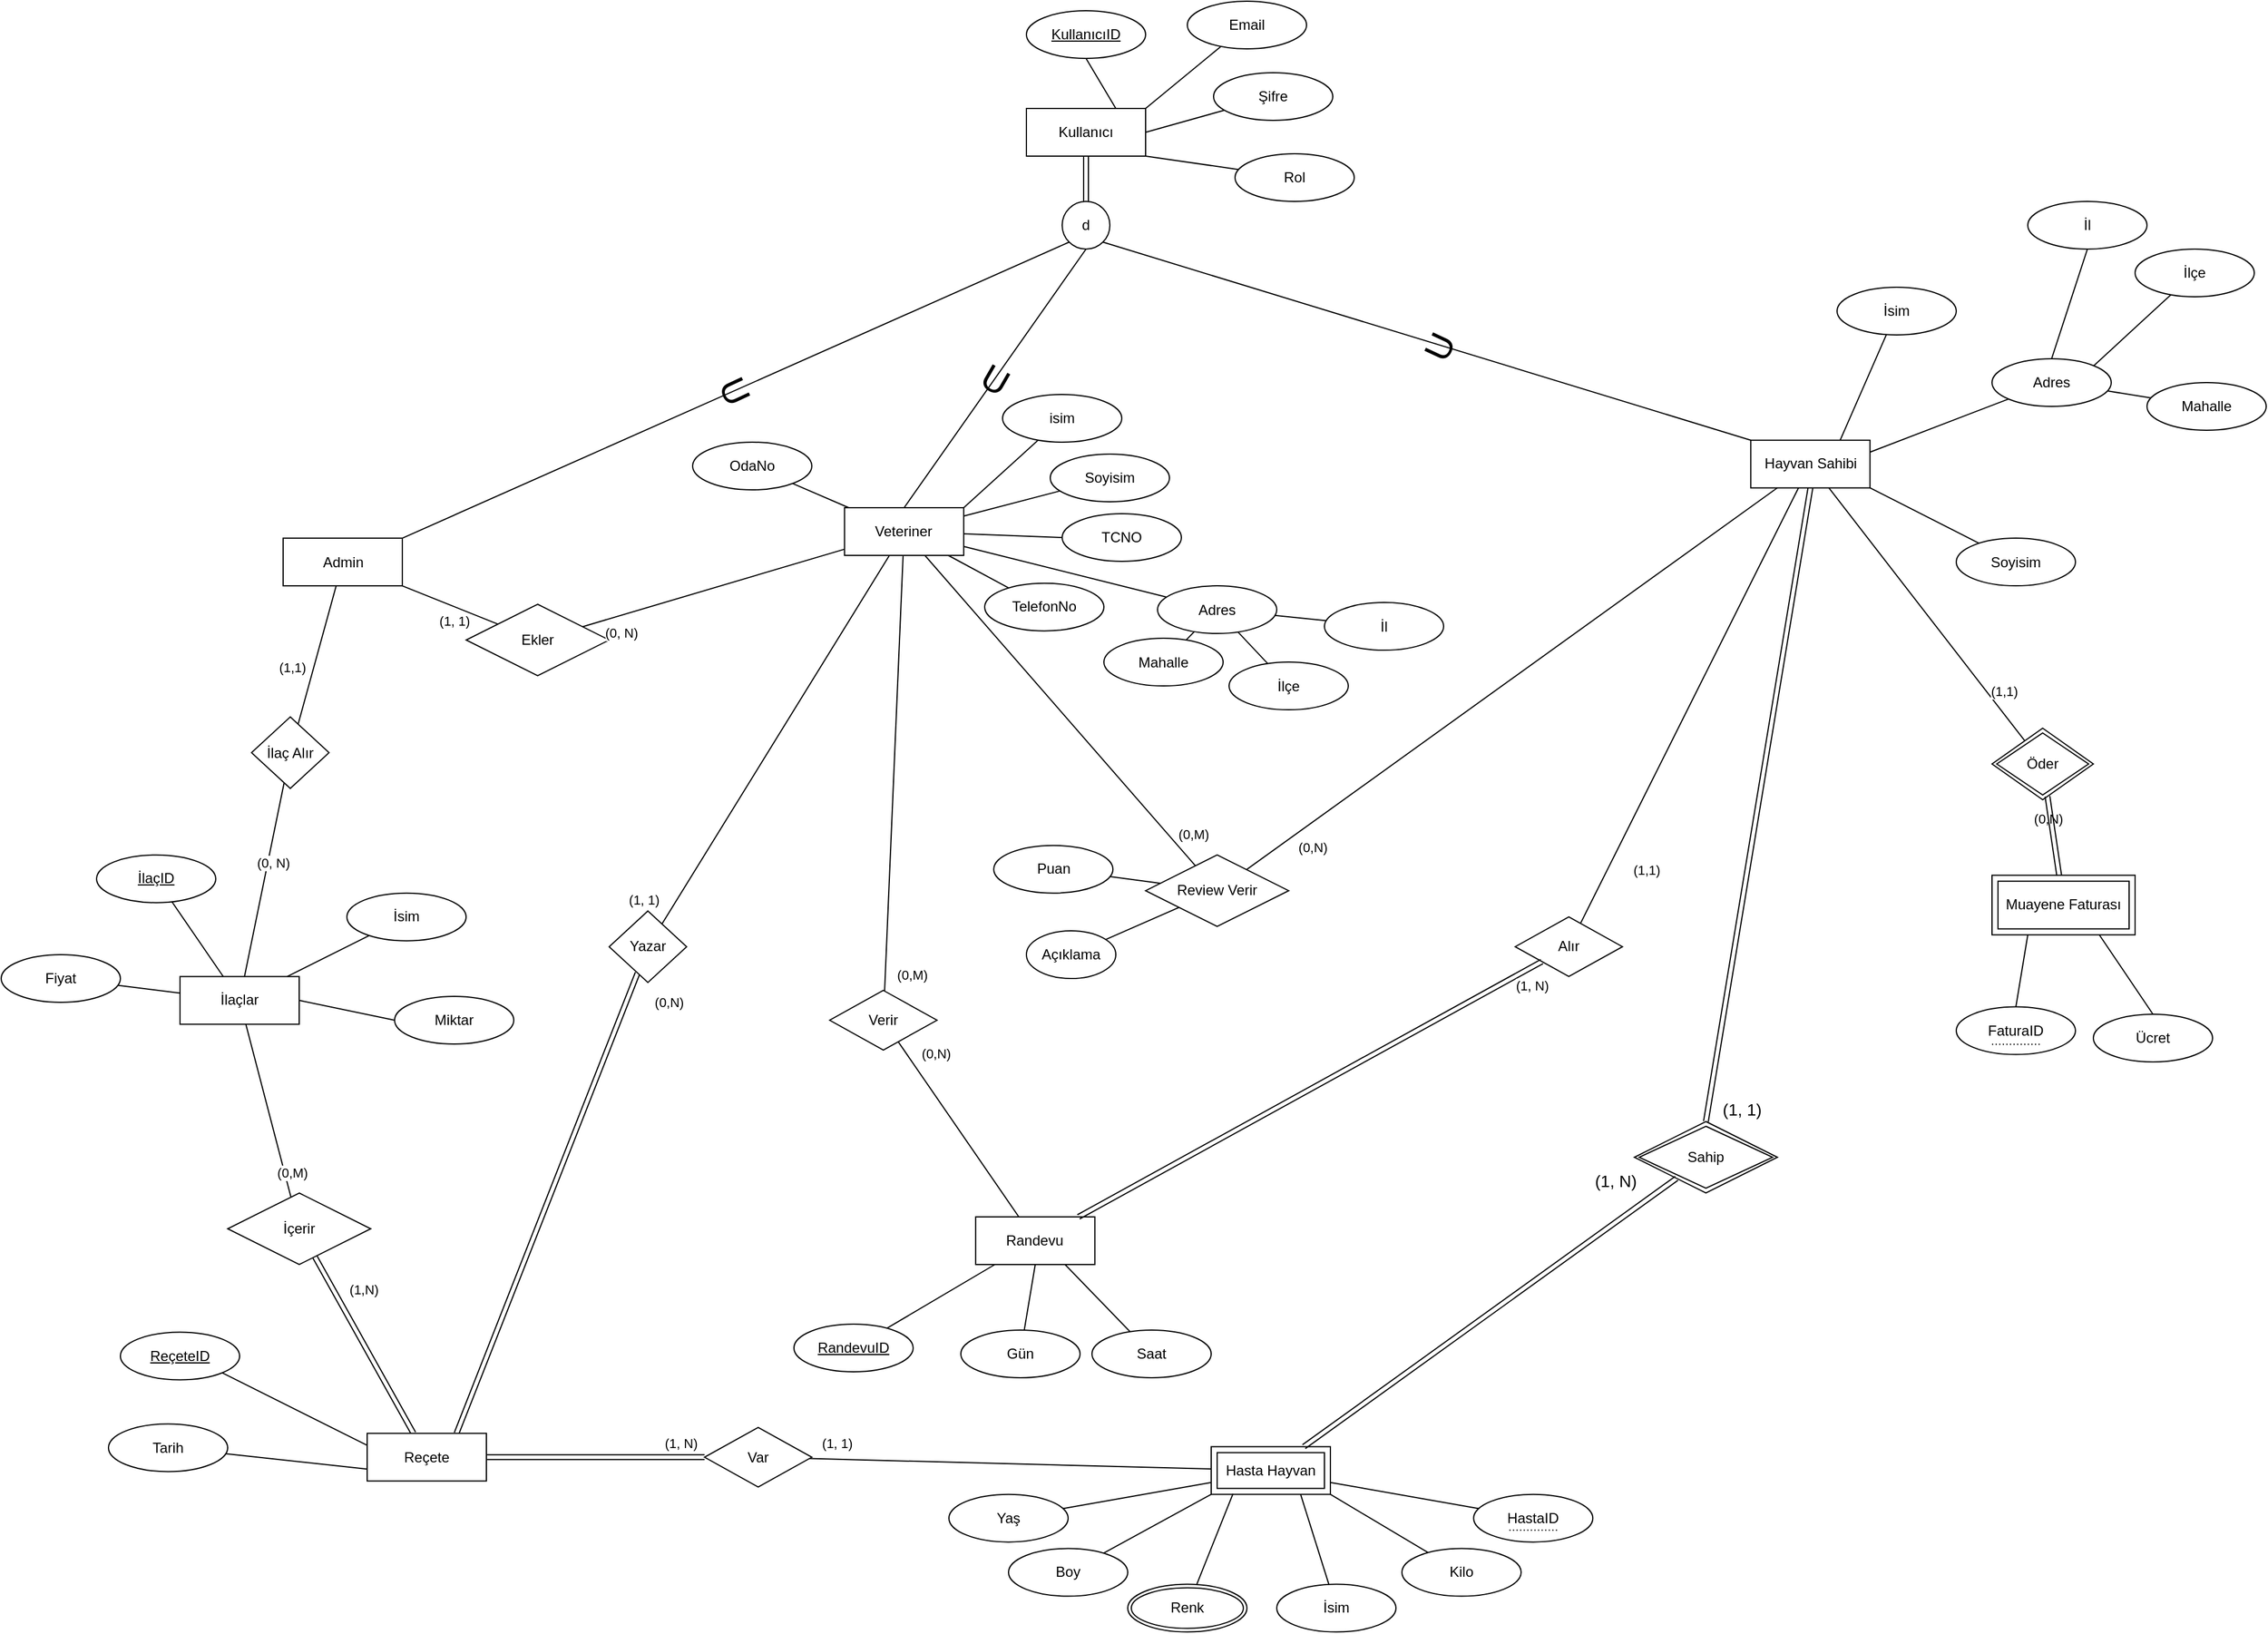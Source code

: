 <mxfile version="24.6.4" type="device">
  <diagram name="Page-1" id="hPXA0M4Njcn_WEXgx_W2">
    <mxGraphModel dx="4947" dy="1111" grid="1" gridSize="10" guides="1" tooltips="1" connect="1" arrows="1" fold="1" page="1" pageScale="1" pageWidth="850" pageHeight="1100" math="0" shadow="0">
      <root>
        <mxCell id="0" />
        <mxCell id="1" parent="0" />
        <mxCell id="9T5C-Qv39TunT7O86-BT-1" value="Hayvan Sahibi" style="whiteSpace=wrap;html=1;align=center;" vertex="1" parent="1">
          <mxGeometry x="1157.64" y="1838.36" width="100" height="40" as="geometry" />
        </mxCell>
        <mxCell id="9T5C-Qv39TunT7O86-BT-2" value="İlaçlar&lt;span style=&quot;color: rgba(0, 0, 0, 0); font-family: monospace; font-size: 0px; text-align: start; text-wrap: nowrap;&quot;&gt;%3CmxGraphModel%3E%3Croot%3E%3CmxCell%20id%3D%220%22%2F%3E%3CmxCell%20id%3D%221%22%20parent%3D%220%22%2F%3E%3CmxCell%20id%3D%222%22%20value%3D%22Oda%22%20style%3D%22whiteSpace%3Dwrap%3Bhtml%3D1%3Balign%3Dcenter%3B%22%20vertex%3D%221%22%20parent%3D%221%22%3E%3CmxGeometry%20x%3D%22410%22%20y%3D%22320%22%20width%3D%22100%22%20height%3D%2240%22%20as%3D%22geometry%22%2F%3E%3C%2FmxCell%3E%3C%2Froot%3E%3C%2FmxGraphModel%3E&lt;/span&gt;" style="whiteSpace=wrap;html=1;align=center;" vertex="1" parent="1">
          <mxGeometry x="-160" y="2288.36" width="100" height="40" as="geometry" />
        </mxCell>
        <mxCell id="9T5C-Qv39TunT7O86-BT-3" value="Veteriner" style="whiteSpace=wrap;html=1;align=center;" vertex="1" parent="1">
          <mxGeometry x="397.41" y="1895" width="100" height="40" as="geometry" />
        </mxCell>
        <mxCell id="9T5C-Qv39TunT7O86-BT-4" value="Randevu" style="whiteSpace=wrap;html=1;align=center;" vertex="1" parent="1">
          <mxGeometry x="507.41" y="2490" width="100" height="40" as="geometry" />
        </mxCell>
        <mxCell id="9T5C-Qv39TunT7O86-BT-5" value="Hasta Hayvan" style="shape=ext;margin=3;double=1;whiteSpace=wrap;html=1;align=center;" vertex="1" parent="1">
          <mxGeometry x="705" y="2682.83" width="100" height="40" as="geometry" />
        </mxCell>
        <mxCell id="9T5C-Qv39TunT7O86-BT-6" value="İsim" style="ellipse;whiteSpace=wrap;html=1;align=center;" vertex="1" parent="1">
          <mxGeometry x="1230" y="1710" width="100" height="40" as="geometry" />
        </mxCell>
        <mxCell id="9T5C-Qv39TunT7O86-BT-7" value="İsim" style="ellipse;whiteSpace=wrap;html=1;align=center;" vertex="1" parent="1">
          <mxGeometry x="760" y="2798.28" width="100" height="40" as="geometry" />
        </mxCell>
        <mxCell id="9T5C-Qv39TunT7O86-BT-8" value="Adres" style="ellipse;whiteSpace=wrap;html=1;align=center;" vertex="1" parent="1">
          <mxGeometry x="1360" y="1770" width="100" height="40" as="geometry" />
        </mxCell>
        <mxCell id="9T5C-Qv39TunT7O86-BT-9" value="İlçe" style="ellipse;whiteSpace=wrap;html=1;align=center;" vertex="1" parent="1">
          <mxGeometry x="1480" y="1678" width="100" height="40" as="geometry" />
        </mxCell>
        <mxCell id="9T5C-Qv39TunT7O86-BT-10" value="Mahalle" style="ellipse;whiteSpace=wrap;html=1;align=center;" vertex="1" parent="1">
          <mxGeometry x="1490" y="1790" width="100" height="40" as="geometry" />
        </mxCell>
        <mxCell id="9T5C-Qv39TunT7O86-BT-11" value="Gün" style="ellipse;whiteSpace=wrap;html=1;align=center;" vertex="1" parent="1">
          <mxGeometry x="495" y="2585" width="100" height="40" as="geometry" />
        </mxCell>
        <mxCell id="9T5C-Qv39TunT7O86-BT-12" value="Saat" style="ellipse;whiteSpace=wrap;html=1;align=center;" vertex="1" parent="1">
          <mxGeometry x="605" y="2585" width="100" height="40" as="geometry" />
        </mxCell>
        <mxCell id="9T5C-Qv39TunT7O86-BT-13" value="" style="endArrow=none;html=1;rounded=0;entryX=1;entryY=0.75;entryDx=0;entryDy=0;" edge="1" parent="1" source="9T5C-Qv39TunT7O86-BT-39" target="9T5C-Qv39TunT7O86-BT-5">
          <mxGeometry relative="1" as="geometry">
            <mxPoint x="1005" y="2592.83" as="sourcePoint" />
            <mxPoint x="1165" y="2592.83" as="targetPoint" />
          </mxGeometry>
        </mxCell>
        <mxCell id="9T5C-Qv39TunT7O86-BT-14" value="" style="endArrow=none;html=1;rounded=0;exitX=0.75;exitY=1;exitDx=0;exitDy=0;" edge="1" parent="1" source="9T5C-Qv39TunT7O86-BT-5" target="9T5C-Qv39TunT7O86-BT-7">
          <mxGeometry relative="1" as="geometry">
            <mxPoint x="1015" y="2602.83" as="sourcePoint" />
            <mxPoint x="1175" y="2602.83" as="targetPoint" />
          </mxGeometry>
        </mxCell>
        <mxCell id="9T5C-Qv39TunT7O86-BT-15" value="" style="endArrow=none;html=1;rounded=0;exitX=1;exitY=0;exitDx=0;exitDy=0;" edge="1" parent="1" source="9T5C-Qv39TunT7O86-BT-8" target="9T5C-Qv39TunT7O86-BT-9">
          <mxGeometry relative="1" as="geometry">
            <mxPoint x="805" y="1713.36" as="sourcePoint" />
            <mxPoint x="965" y="1713.36" as="targetPoint" />
          </mxGeometry>
        </mxCell>
        <mxCell id="9T5C-Qv39TunT7O86-BT-16" value="" style="endArrow=none;html=1;rounded=0;" edge="1" parent="1" source="9T5C-Qv39TunT7O86-BT-8" target="9T5C-Qv39TunT7O86-BT-10">
          <mxGeometry relative="1" as="geometry">
            <mxPoint x="701" y="1847.36" as="sourcePoint" />
            <mxPoint x="975" y="1723.36" as="targetPoint" />
          </mxGeometry>
        </mxCell>
        <mxCell id="9T5C-Qv39TunT7O86-BT-17" value="" style="endArrow=none;html=1;rounded=0;exitX=1;exitY=0.25;exitDx=0;exitDy=0;" edge="1" parent="1" source="9T5C-Qv39TunT7O86-BT-1" target="9T5C-Qv39TunT7O86-BT-8">
          <mxGeometry relative="1" as="geometry">
            <mxPoint x="900" y="1808.36" as="sourcePoint" />
            <mxPoint x="1060" y="1808.36" as="targetPoint" />
          </mxGeometry>
        </mxCell>
        <mxCell id="9T5C-Qv39TunT7O86-BT-18" value="" style="endArrow=none;html=1;rounded=0;shape=link;" edge="1" parent="1" source="9T5C-Qv39TunT7O86-BT-137" target="9T5C-Qv39TunT7O86-BT-143">
          <mxGeometry relative="1" as="geometry">
            <mxPoint x="39.793" y="2691.72" as="sourcePoint" />
            <mxPoint x="-28.286" y="2560.646" as="targetPoint" />
          </mxGeometry>
        </mxCell>
        <mxCell id="9T5C-Qv39TunT7O86-BT-19" value="(1,N)" style="edgeLabel;html=1;align=center;verticalAlign=middle;resizable=0;points=[];" vertex="1" connectable="0" parent="9T5C-Qv39TunT7O86-BT-18">
          <mxGeometry x="0.035" y="-3" relative="1" as="geometry">
            <mxPoint x="-2" y="-43" as="offset" />
          </mxGeometry>
        </mxCell>
        <mxCell id="9T5C-Qv39TunT7O86-BT-20" value="" style="endArrow=none;html=1;rounded=0;entryX=0.5;entryY=1;entryDx=0;entryDy=0;" edge="1" parent="1" source="9T5C-Qv39TunT7O86-BT-11" target="9T5C-Qv39TunT7O86-BT-4">
          <mxGeometry relative="1" as="geometry">
            <mxPoint x="357.41" y="2650" as="sourcePoint" />
            <mxPoint x="517.41" y="2650" as="targetPoint" />
          </mxGeometry>
        </mxCell>
        <mxCell id="9T5C-Qv39TunT7O86-BT-21" value="isim" style="ellipse;whiteSpace=wrap;html=1;align=center;" vertex="1" parent="1">
          <mxGeometry x="530.0" y="1800" width="100" height="40" as="geometry" />
        </mxCell>
        <mxCell id="9T5C-Qv39TunT7O86-BT-22" value="" style="endArrow=none;html=1;rounded=0;exitX=1;exitY=0;exitDx=0;exitDy=0;" edge="1" parent="1" source="9T5C-Qv39TunT7O86-BT-3" target="9T5C-Qv39TunT7O86-BT-21">
          <mxGeometry relative="1" as="geometry">
            <mxPoint x="557.41" y="1857" as="sourcePoint" />
            <mxPoint x="597.41" y="1845" as="targetPoint" />
          </mxGeometry>
        </mxCell>
        <mxCell id="9T5C-Qv39TunT7O86-BT-23" value="" style="endArrow=none;html=1;rounded=0;entryX=0.75;entryY=1;entryDx=0;entryDy=0;" edge="1" parent="1" source="9T5C-Qv39TunT7O86-BT-12" target="9T5C-Qv39TunT7O86-BT-4">
          <mxGeometry relative="1" as="geometry">
            <mxPoint x="538.41" y="2571" as="sourcePoint" />
            <mxPoint x="556.41" y="2540" as="targetPoint" />
          </mxGeometry>
        </mxCell>
        <mxCell id="9T5C-Qv39TunT7O86-BT-24" value="" style="endArrow=none;html=1;rounded=0;exitX=0.75;exitY=0;exitDx=0;exitDy=0;" edge="1" parent="1" source="9T5C-Qv39TunT7O86-BT-1" target="9T5C-Qv39TunT7O86-BT-6">
          <mxGeometry relative="1" as="geometry">
            <mxPoint x="1297.64" y="1978.36" as="sourcePoint" />
            <mxPoint x="1457.64" y="1978.36" as="targetPoint" />
          </mxGeometry>
        </mxCell>
        <mxCell id="9T5C-Qv39TunT7O86-BT-25" value="" style="endArrow=none;html=1;rounded=0;shape=link;entryX=0.5;entryY=1;entryDx=0;entryDy=0;exitX=0.5;exitY=0;exitDx=0;exitDy=0;" edge="1" parent="1" source="9T5C-Qv39TunT7O86-BT-27" target="9T5C-Qv39TunT7O86-BT-1">
          <mxGeometry relative="1" as="geometry">
            <mxPoint x="705" y="3273.36" as="sourcePoint" />
            <mxPoint x="1693.856" y="2271.72" as="targetPoint" />
          </mxGeometry>
        </mxCell>
        <mxCell id="9T5C-Qv39TunT7O86-BT-26" value="&lt;span style=&quot;font-size: 14px;&quot;&gt;(1, N)&lt;/span&gt;" style="edgeLabel;html=1;align=center;verticalAlign=middle;resizable=0;points=[];" connectable="0" vertex="1" parent="9T5C-Qv39TunT7O86-BT-25">
          <mxGeometry x="-0.072" y="-3" relative="1" as="geometry">
            <mxPoint x="-120" y="296" as="offset" />
          </mxGeometry>
        </mxCell>
        <mxCell id="9T5C-Qv39TunT7O86-BT-27" value="Sahip" style="shape=rhombus;double=1;perimeter=rhombusPerimeter;whiteSpace=wrap;html=1;align=center;" vertex="1" parent="1">
          <mxGeometry x="1060" y="2410" width="120" height="60" as="geometry" />
        </mxCell>
        <mxCell id="9T5C-Qv39TunT7O86-BT-28" value="&lt;span&gt;İlaçID&lt;/span&gt;" style="ellipse;whiteSpace=wrap;html=1;align=center;fontStyle=4" vertex="1" parent="1">
          <mxGeometry x="-230" y="2186.36" width="100" height="40" as="geometry" />
        </mxCell>
        <mxCell id="9T5C-Qv39TunT7O86-BT-29" value="" style="endArrow=none;html=1;rounded=0;" edge="1" parent="1" source="9T5C-Qv39TunT7O86-BT-2" target="9T5C-Qv39TunT7O86-BT-28">
          <mxGeometry relative="1" as="geometry">
            <mxPoint x="-730" y="2278.36" as="sourcePoint" />
            <mxPoint x="-570" y="2278.36" as="targetPoint" />
          </mxGeometry>
        </mxCell>
        <mxCell id="9T5C-Qv39TunT7O86-BT-30" value="İsim" style="ellipse;whiteSpace=wrap;html=1;align=center;" vertex="1" parent="1">
          <mxGeometry x="-20.0" y="2218.36" width="100" height="40" as="geometry" />
        </mxCell>
        <mxCell id="9T5C-Qv39TunT7O86-BT-31" value="" style="endArrow=none;html=1;rounded=0;" edge="1" parent="1" source="9T5C-Qv39TunT7O86-BT-2" target="9T5C-Qv39TunT7O86-BT-30">
          <mxGeometry relative="1" as="geometry">
            <mxPoint x="-730" y="2278.36" as="sourcePoint" />
            <mxPoint x="-570" y="2278.36" as="targetPoint" />
          </mxGeometry>
        </mxCell>
        <mxCell id="9T5C-Qv39TunT7O86-BT-32" value="" style="endArrow=none;html=1;rounded=0;" edge="1" parent="1" source="9T5C-Qv39TunT7O86-BT-33" target="9T5C-Qv39TunT7O86-BT-2">
          <mxGeometry relative="1" as="geometry">
            <mxPoint x="-240" y="2268.36" as="sourcePoint" />
            <mxPoint x="-560" y="2288.36" as="targetPoint" />
          </mxGeometry>
        </mxCell>
        <mxCell id="9T5C-Qv39TunT7O86-BT-33" value="Fiyat" style="ellipse;whiteSpace=wrap;html=1;align=center;" vertex="1" parent="1">
          <mxGeometry x="-310" y="2270" width="100" height="40" as="geometry" />
        </mxCell>
        <mxCell id="9T5C-Qv39TunT7O86-BT-34" value="&lt;u&gt;RandevuID&lt;/u&gt;" style="ellipse;whiteSpace=wrap;html=1;align=center;" vertex="1" parent="1">
          <mxGeometry x="355" y="2580" width="100" height="40" as="geometry" />
        </mxCell>
        <mxCell id="9T5C-Qv39TunT7O86-BT-35" value="" style="endArrow=none;html=1;rounded=0;" edge="1" parent="1" source="9T5C-Qv39TunT7O86-BT-34" target="9T5C-Qv39TunT7O86-BT-4">
          <mxGeometry relative="1" as="geometry">
            <mxPoint x="484.997" y="2553.32" as="sourcePoint" />
            <mxPoint x="569.41" y="2540" as="targetPoint" />
          </mxGeometry>
        </mxCell>
        <mxCell id="9T5C-Qv39TunT7O86-BT-36" value="" style="endArrow=none;html=1;rounded=0;exitX=0;exitY=0.25;exitDx=0;exitDy=0;entryX=1;entryY=1;entryDx=0;entryDy=0;" edge="1" parent="1" source="9T5C-Qv39TunT7O86-BT-137" target="9T5C-Qv39TunT7O86-BT-138">
          <mxGeometry relative="1" as="geometry">
            <mxPoint x="11.905" y="2691.72" as="sourcePoint" />
            <mxPoint x="-118.981" y="2622.406" as="targetPoint" />
          </mxGeometry>
        </mxCell>
        <mxCell id="9T5C-Qv39TunT7O86-BT-37" value="Alır" style="shape=rhombus;perimeter=rhombusPerimeter;whiteSpace=wrap;html=1;align=center;rotation=0;" vertex="1" parent="1">
          <mxGeometry x="960" y="2238.36" width="90" height="50" as="geometry" />
        </mxCell>
        <mxCell id="9T5C-Qv39TunT7O86-BT-38" value="" style="group" vertex="1" connectable="0" parent="1">
          <mxGeometry x="925.14" y="2722.83" width="100" height="40" as="geometry" />
        </mxCell>
        <mxCell id="9T5C-Qv39TunT7O86-BT-39" value="HastaID" style="ellipse;whiteSpace=wrap;html=1;align=center;" vertex="1" parent="9T5C-Qv39TunT7O86-BT-38">
          <mxGeometry width="100" height="40" as="geometry" />
        </mxCell>
        <mxCell id="9T5C-Qv39TunT7O86-BT-40" value="" style="endArrow=none;html=1;rounded=0;dashed=1;dashPattern=1 2;" edge="1" parent="9T5C-Qv39TunT7O86-BT-38">
          <mxGeometry relative="1" as="geometry">
            <mxPoint x="30" y="30" as="sourcePoint" />
            <mxPoint x="70" y="30" as="targetPoint" />
          </mxGeometry>
        </mxCell>
        <mxCell id="9T5C-Qv39TunT7O86-BT-41" value="" style="resizable=0;html=1;whiteSpace=wrap;align=right;verticalAlign=bottom;" connectable="0" vertex="1" parent="9T5C-Qv39TunT7O86-BT-40">
          <mxGeometry x="1" relative="1" as="geometry" />
        </mxCell>
        <mxCell id="9T5C-Qv39TunT7O86-BT-42" value="" style="endArrow=none;html=1;rounded=0;" edge="1" parent="1" source="9T5C-Qv39TunT7O86-BT-1" target="9T5C-Qv39TunT7O86-BT-37">
          <mxGeometry relative="1" as="geometry">
            <mxPoint x="1180" y="1787.36" as="sourcePoint" />
            <mxPoint x="1340" y="1787.36" as="targetPoint" />
          </mxGeometry>
        </mxCell>
        <mxCell id="9T5C-Qv39TunT7O86-BT-43" value="(1,1)" style="edgeLabel;html=1;align=center;verticalAlign=middle;resizable=0;points=[];" vertex="1" connectable="0" parent="9T5C-Qv39TunT7O86-BT-42">
          <mxGeometry x="0.392" y="-2" relative="1" as="geometry">
            <mxPoint x="1" y="67" as="offset" />
          </mxGeometry>
        </mxCell>
        <mxCell id="9T5C-Qv39TunT7O86-BT-44" value="Yaş" style="ellipse;whiteSpace=wrap;html=1;align=center;" vertex="1" parent="1">
          <mxGeometry x="485" y="2722.83" width="100" height="40" as="geometry" />
        </mxCell>
        <mxCell id="9T5C-Qv39TunT7O86-BT-45" value="Kilo" style="ellipse;whiteSpace=wrap;html=1;align=center;" vertex="1" parent="1">
          <mxGeometry x="865" y="2768.28" width="100" height="40" as="geometry" />
        </mxCell>
        <mxCell id="9T5C-Qv39TunT7O86-BT-46" value="Boy" style="ellipse;whiteSpace=wrap;html=1;align=center;" vertex="1" parent="1">
          <mxGeometry x="535" y="2768.28" width="100" height="40" as="geometry" />
        </mxCell>
        <mxCell id="9T5C-Qv39TunT7O86-BT-47" value="" style="endArrow=none;html=1;rounded=0;entryX=1;entryY=1;entryDx=0;entryDy=0;" edge="1" parent="1" source="9T5C-Qv39TunT7O86-BT-45" target="9T5C-Qv39TunT7O86-BT-5">
          <mxGeometry relative="1" as="geometry">
            <mxPoint x="995" y="2272.83" as="sourcePoint" />
            <mxPoint x="1155" y="2272.83" as="targetPoint" />
          </mxGeometry>
        </mxCell>
        <mxCell id="9T5C-Qv39TunT7O86-BT-48" value="" style="endArrow=none;html=1;rounded=0;entryX=0;entryY=1;entryDx=0;entryDy=0;" edge="1" parent="1" source="9T5C-Qv39TunT7O86-BT-46" target="9T5C-Qv39TunT7O86-BT-5">
          <mxGeometry relative="1" as="geometry">
            <mxPoint x="612" y="2689.83" as="sourcePoint" />
            <mxPoint x="715" y="2705.83" as="targetPoint" />
          </mxGeometry>
        </mxCell>
        <mxCell id="9T5C-Qv39TunT7O86-BT-49" value="" style="endArrow=none;html=1;rounded=0;entryX=0;entryY=0.75;entryDx=0;entryDy=0;" edge="1" parent="1" source="9T5C-Qv39TunT7O86-BT-44" target="9T5C-Qv39TunT7O86-BT-5">
          <mxGeometry relative="1" as="geometry">
            <mxPoint x="995" y="2272.83" as="sourcePoint" />
            <mxPoint x="1155" y="2272.83" as="targetPoint" />
          </mxGeometry>
        </mxCell>
        <mxCell id="9T5C-Qv39TunT7O86-BT-50" value="" style="shape=link;html=1;rounded=0;" edge="1" parent="1" source="9T5C-Qv39TunT7O86-BT-5" target="9T5C-Qv39TunT7O86-BT-27">
          <mxGeometry relative="1" as="geometry">
            <mxPoint x="120" y="3461.07" as="sourcePoint" />
            <mxPoint x="240" y="3451.64" as="targetPoint" />
          </mxGeometry>
        </mxCell>
        <mxCell id="9T5C-Qv39TunT7O86-BT-51" value="&lt;font style=&quot;font-size: 14px;&quot;&gt;(1, 1)&lt;/font&gt;" style="edgeLabel;html=1;align=center;verticalAlign=middle;resizable=0;points=[];" connectable="0" vertex="1" parent="9T5C-Qv39TunT7O86-BT-50">
          <mxGeometry x="-0.035" y="3" relative="1" as="geometry">
            <mxPoint x="218" y="-172" as="offset" />
          </mxGeometry>
        </mxCell>
        <mxCell id="9T5C-Qv39TunT7O86-BT-52" value="" style="endArrow=none;html=1;rounded=0;" edge="1" parent="1" source="9T5C-Qv39TunT7O86-BT-5" target="9T5C-Qv39TunT7O86-BT-140">
          <mxGeometry relative="1" as="geometry">
            <mxPoint x="865" y="2571.64" as="sourcePoint" />
            <mxPoint x="386.999" y="2693.141" as="targetPoint" />
          </mxGeometry>
        </mxCell>
        <mxCell id="9T5C-Qv39TunT7O86-BT-53" value="(1, 1)" style="edgeLabel;html=1;align=center;verticalAlign=middle;resizable=0;points=[];" vertex="1" connectable="0" parent="9T5C-Qv39TunT7O86-BT-52">
          <mxGeometry x="0.701" y="-3" relative="1" as="geometry">
            <mxPoint x="-28" y="-11" as="offset" />
          </mxGeometry>
        </mxCell>
        <mxCell id="9T5C-Qv39TunT7O86-BT-54" value="" style="endArrow=none;html=1;rounded=0;shape=link;" edge="1" parent="1" source="9T5C-Qv39TunT7O86-BT-140" target="9T5C-Qv39TunT7O86-BT-137">
          <mxGeometry relative="1" as="geometry">
            <mxPoint x="270.0" y="2691.64" as="sourcePoint" />
            <mxPoint x="100" y="2708.134" as="targetPoint" />
          </mxGeometry>
        </mxCell>
        <mxCell id="9T5C-Qv39TunT7O86-BT-55" value="(1, N)" style="edgeLabel;html=1;align=center;verticalAlign=middle;resizable=0;points=[];" vertex="1" connectable="0" parent="9T5C-Qv39TunT7O86-BT-54">
          <mxGeometry x="-0.002" y="-1" relative="1" as="geometry">
            <mxPoint x="71" y="-11" as="offset" />
          </mxGeometry>
        </mxCell>
        <mxCell id="9T5C-Qv39TunT7O86-BT-56" value="" style="endArrow=none;html=1;rounded=0;" edge="1" parent="1" source="9T5C-Qv39TunT7O86-BT-1" target="9T5C-Qv39TunT7O86-BT-70">
          <mxGeometry relative="1" as="geometry">
            <mxPoint x="640" y="2008.36" as="sourcePoint" />
            <mxPoint x="1179.456" y="2000.835" as="targetPoint" />
          </mxGeometry>
        </mxCell>
        <mxCell id="9T5C-Qv39TunT7O86-BT-57" value="(0,N)" style="edgeLabel;html=1;align=center;verticalAlign=middle;resizable=0;points=[];" vertex="1" connectable="0" parent="9T5C-Qv39TunT7O86-BT-56">
          <mxGeometry x="0.204" y="-1" relative="1" as="geometry">
            <mxPoint x="86" y="149" as="offset" />
          </mxGeometry>
        </mxCell>
        <mxCell id="9T5C-Qv39TunT7O86-BT-58" value="(0,N)" style="endArrow=none;html=1;rounded=0;shape=link;exitX=0.75;exitY=0;exitDx=0;exitDy=0;" edge="1" parent="1" source="9T5C-Qv39TunT7O86-BT-137" target="9T5C-Qv39TunT7O86-BT-136">
          <mxGeometry x="0.936" y="-33" relative="1" as="geometry">
            <mxPoint x="58.728" y="2691.72" as="sourcePoint" />
            <mxPoint x="230.885" y="2297.245" as="targetPoint" />
            <mxPoint as="offset" />
          </mxGeometry>
        </mxCell>
        <mxCell id="9T5C-Qv39TunT7O86-BT-59" value="" style="endArrow=none;html=1;rounded=0;" edge="1" parent="1" source="9T5C-Qv39TunT7O86-BT-136" target="9T5C-Qv39TunT7O86-BT-3">
          <mxGeometry relative="1" as="geometry">
            <mxPoint x="250.94" y="2257.3" as="sourcePoint" />
            <mxPoint x="962" y="2754.5" as="targetPoint" />
          </mxGeometry>
        </mxCell>
        <mxCell id="9T5C-Qv39TunT7O86-BT-60" value="(1, 1)" style="edgeLabel;html=1;align=center;verticalAlign=middle;resizable=0;points=[];" vertex="1" connectable="0" parent="9T5C-Qv39TunT7O86-BT-59">
          <mxGeometry x="-0.865" y="3" relative="1" as="geometry">
            <mxPoint x="-26" y="2" as="offset" />
          </mxGeometry>
        </mxCell>
        <mxCell id="9T5C-Qv39TunT7O86-BT-61" value="Tarih" style="ellipse;whiteSpace=wrap;html=1;align=center;" vertex="1" parent="1">
          <mxGeometry x="-220" y="2663.72" width="100" height="40" as="geometry" />
        </mxCell>
        <mxCell id="9T5C-Qv39TunT7O86-BT-62" value="" style="endArrow=none;html=1;rounded=0;exitX=0;exitY=0.75;exitDx=0;exitDy=0;" edge="1" parent="1" source="9T5C-Qv39TunT7O86-BT-137" target="9T5C-Qv39TunT7O86-BT-61">
          <mxGeometry relative="1" as="geometry">
            <mxPoint y="2705.325" as="sourcePoint" />
            <mxPoint x="-148" y="2614.72" as="targetPoint" />
          </mxGeometry>
        </mxCell>
        <mxCell id="9T5C-Qv39TunT7O86-BT-63" value="&lt;div&gt;Verir&lt;/div&gt;" style="shape=rhombus;perimeter=rhombusPerimeter;whiteSpace=wrap;html=1;align=center;rotation=0;" vertex="1" parent="1">
          <mxGeometry x="385.0" y="2300" width="90" height="50" as="geometry" />
        </mxCell>
        <mxCell id="9T5C-Qv39TunT7O86-BT-64" value="(0,M)" style="endArrow=none;html=1;rounded=0;" edge="1" parent="1" source="9T5C-Qv39TunT7O86-BT-63" target="9T5C-Qv39TunT7O86-BT-3">
          <mxGeometry x="-0.918" y="-22" relative="1" as="geometry">
            <mxPoint x="943" y="3170" as="sourcePoint" />
            <mxPoint x="937" y="3120" as="targetPoint" />
            <mxPoint as="offset" />
          </mxGeometry>
        </mxCell>
        <mxCell id="9T5C-Qv39TunT7O86-BT-65" value="(0,N)" style="endArrow=none;html=1;rounded=0;" edge="1" parent="1" source="9T5C-Qv39TunT7O86-BT-4" target="9T5C-Qv39TunT7O86-BT-63">
          <mxGeometry x="0.716" y="-19" relative="1" as="geometry">
            <mxPoint x="438" y="2790" as="sourcePoint" />
            <mxPoint x="432" y="2740" as="targetPoint" />
            <mxPoint x="1" as="offset" />
          </mxGeometry>
        </mxCell>
        <mxCell id="9T5C-Qv39TunT7O86-BT-66" value="" style="endArrow=none;html=1;rounded=0;" edge="1" parent="1" source="9T5C-Qv39TunT7O86-BT-143" target="9T5C-Qv39TunT7O86-BT-2">
          <mxGeometry relative="1" as="geometry">
            <mxPoint x="-44.781" y="2517.141" as="sourcePoint" />
            <mxPoint x="394" y="2656.36" as="targetPoint" />
          </mxGeometry>
        </mxCell>
        <mxCell id="9T5C-Qv39TunT7O86-BT-67" value="(0,M)" style="edgeLabel;html=1;align=center;verticalAlign=middle;resizable=0;points=[];" vertex="1" connectable="0" parent="9T5C-Qv39TunT7O86-BT-66">
          <mxGeometry x="-0.107" y="-3" relative="1" as="geometry">
            <mxPoint x="15" y="45" as="offset" />
          </mxGeometry>
        </mxCell>
        <mxCell id="9T5C-Qv39TunT7O86-BT-68" value="Muayene Faturası" style="shape=ext;margin=3;double=1;whiteSpace=wrap;html=1;align=center;" vertex="1" parent="1">
          <mxGeometry x="1360" y="2203.36" width="120" height="50" as="geometry" />
        </mxCell>
        <mxCell id="9T5C-Qv39TunT7O86-BT-69" value="Renk" style="ellipse;shape=doubleEllipse;margin=3;whiteSpace=wrap;html=1;align=center;" vertex="1" parent="1">
          <mxGeometry x="635" y="2798.28" width="100" height="40" as="geometry" />
        </mxCell>
        <mxCell id="9T5C-Qv39TunT7O86-BT-70" value="Öder" style="shape=rhombus;double=1;perimeter=rhombusPerimeter;whiteSpace=wrap;html=1;align=center;" vertex="1" parent="1">
          <mxGeometry x="1360.0" y="2080" width="85" height="60" as="geometry" />
        </mxCell>
        <mxCell id="9T5C-Qv39TunT7O86-BT-71" value="" style="endArrow=none;html=1;rounded=0;exitX=0.183;exitY=0.986;exitDx=0;exitDy=0;exitPerimeter=0;" edge="1" parent="1" source="9T5C-Qv39TunT7O86-BT-5" target="9T5C-Qv39TunT7O86-BT-69">
          <mxGeometry relative="1" as="geometry">
            <mxPoint x="703" y="2722.83" as="sourcePoint" />
            <mxPoint x="625" y="2794.83" as="targetPoint" />
          </mxGeometry>
        </mxCell>
        <mxCell id="9T5C-Qv39TunT7O86-BT-72" value="" style="endArrow=none;html=1;rounded=0;" edge="1" parent="1" source="9T5C-Qv39TunT7O86-BT-3" target="9T5C-Qv39TunT7O86-BT-73">
          <mxGeometry relative="1" as="geometry">
            <mxPoint x="355.91" y="1810" as="sourcePoint" />
            <mxPoint x="470" y="1830" as="targetPoint" />
          </mxGeometry>
        </mxCell>
        <mxCell id="9T5C-Qv39TunT7O86-BT-73" value="OdaNo" style="ellipse;whiteSpace=wrap;html=1;align=center;" vertex="1" parent="1">
          <mxGeometry x="270.0" y="1840" width="100" height="40" as="geometry" />
        </mxCell>
        <mxCell id="9T5C-Qv39TunT7O86-BT-74" style="edgeStyle=none;rounded=0;orthogonalLoop=1;jettySize=auto;html=1;exitX=0.5;exitY=0;exitDx=0;exitDy=0;" edge="1" parent="1" source="9T5C-Qv39TunT7O86-BT-61" target="9T5C-Qv39TunT7O86-BT-61">
          <mxGeometry relative="1" as="geometry" />
        </mxCell>
        <mxCell id="9T5C-Qv39TunT7O86-BT-75" value="Review Verir" style="shape=rhombus;perimeter=rhombusPerimeter;whiteSpace=wrap;html=1;align=center;" vertex="1" parent="1">
          <mxGeometry x="650" y="2186.36" width="120" height="60" as="geometry" />
        </mxCell>
        <mxCell id="9T5C-Qv39TunT7O86-BT-76" value="(0,M)" style="endArrow=none;html=1;rounded=0;" edge="1" parent="1" source="9T5C-Qv39TunT7O86-BT-75" target="9T5C-Qv39TunT7O86-BT-3">
          <mxGeometry x="-0.882" y="-15" relative="1" as="geometry">
            <mxPoint x="538" y="3080" as="sourcePoint" />
            <mxPoint x="638" y="3040" as="targetPoint" />
            <Array as="points" />
            <mxPoint y="-1" as="offset" />
          </mxGeometry>
        </mxCell>
        <mxCell id="9T5C-Qv39TunT7O86-BT-77" value="TelefonNo" style="ellipse;whiteSpace=wrap;html=1;align=center;" vertex="1" parent="1">
          <mxGeometry x="515" y="1958.36" width="100" height="40" as="geometry" />
        </mxCell>
        <mxCell id="9T5C-Qv39TunT7O86-BT-78" value="Soyisim" style="ellipse;whiteSpace=wrap;html=1;align=center;" vertex="1" parent="1">
          <mxGeometry x="570.0" y="1850" width="100" height="40" as="geometry" />
        </mxCell>
        <mxCell id="9T5C-Qv39TunT7O86-BT-79" value="Adres" style="ellipse;whiteSpace=wrap;html=1;align=center;" vertex="1" parent="1">
          <mxGeometry x="660.0" y="1960.55" width="100" height="40" as="geometry" />
        </mxCell>
        <mxCell id="9T5C-Qv39TunT7O86-BT-80" value="İlçe" style="ellipse;whiteSpace=wrap;html=1;align=center;" vertex="1" parent="1">
          <mxGeometry x="720.0" y="2024.55" width="100" height="40" as="geometry" />
        </mxCell>
        <mxCell id="9T5C-Qv39TunT7O86-BT-81" style="edgeStyle=none;rounded=0;orthogonalLoop=1;jettySize=auto;html=1;exitX=0;exitY=0;exitDx=0;exitDy=0;" edge="1" parent="1" source="9T5C-Qv39TunT7O86-BT-82" target="9T5C-Qv39TunT7O86-BT-82">
          <mxGeometry relative="1" as="geometry" />
        </mxCell>
        <mxCell id="9T5C-Qv39TunT7O86-BT-82" value="Puan" style="ellipse;whiteSpace=wrap;html=1;align=center;" vertex="1" parent="1">
          <mxGeometry x="522.59" y="2178.36" width="100" height="40" as="geometry" />
        </mxCell>
        <mxCell id="9T5C-Qv39TunT7O86-BT-83" value="" style="endArrow=none;html=1;rounded=0;" edge="1" parent="1" source="9T5C-Qv39TunT7O86-BT-82" target="9T5C-Qv39TunT7O86-BT-75">
          <mxGeometry relative="1" as="geometry">
            <mxPoint x="620" y="2156.36" as="sourcePoint" />
            <mxPoint x="790" y="2216.36" as="targetPoint" />
          </mxGeometry>
        </mxCell>
        <mxCell id="9T5C-Qv39TunT7O86-BT-84" value="" style="endArrow=none;html=1;rounded=0;" edge="1" parent="1" source="9T5C-Qv39TunT7O86-BT-93" target="9T5C-Qv39TunT7O86-BT-75">
          <mxGeometry relative="1" as="geometry">
            <mxPoint x="645" y="2170.36" as="sourcePoint" />
            <mxPoint x="690" y="2211.36" as="targetPoint" />
          </mxGeometry>
        </mxCell>
        <mxCell id="9T5C-Qv39TunT7O86-BT-85" value="Mahalle" style="ellipse;whiteSpace=wrap;html=1;align=center;" vertex="1" parent="1">
          <mxGeometry x="615.0" y="2004.55" width="100" height="40" as="geometry" />
        </mxCell>
        <mxCell id="9T5C-Qv39TunT7O86-BT-86" value="" style="endArrow=none;html=1;rounded=0;" edge="1" parent="1" source="9T5C-Qv39TunT7O86-BT-79" target="9T5C-Qv39TunT7O86-BT-80">
          <mxGeometry relative="1" as="geometry">
            <mxPoint x="1270" y="2345.55" as="sourcePoint" />
            <mxPoint x="1430" y="2345.55" as="targetPoint" />
          </mxGeometry>
        </mxCell>
        <mxCell id="9T5C-Qv39TunT7O86-BT-87" value="" style="endArrow=none;html=1;rounded=0;" edge="1" parent="1" source="9T5C-Qv39TunT7O86-BT-79" target="9T5C-Qv39TunT7O86-BT-85">
          <mxGeometry relative="1" as="geometry">
            <mxPoint x="1166" y="2479.55" as="sourcePoint" />
            <mxPoint x="762.43" y="1994.016" as="targetPoint" />
          </mxGeometry>
        </mxCell>
        <mxCell id="9T5C-Qv39TunT7O86-BT-88" value="" style="endArrow=none;html=1;rounded=0;" edge="1" parent="1" source="9T5C-Qv39TunT7O86-BT-3" target="9T5C-Qv39TunT7O86-BT-79">
          <mxGeometry relative="1" as="geometry">
            <mxPoint x="620.0" y="2230" as="sourcePoint" />
            <mxPoint x="1030" y="2156" as="targetPoint" />
          </mxGeometry>
        </mxCell>
        <mxCell id="9T5C-Qv39TunT7O86-BT-89" value="" style="endArrow=none;html=1;rounded=0;entryX=0;entryY=0.5;entryDx=0;entryDy=0;" edge="1" parent="1" source="9T5C-Qv39TunT7O86-BT-3" target="9T5C-Qv39TunT7O86-BT-139">
          <mxGeometry relative="1" as="geometry">
            <mxPoint x="471" y="1945" as="sourcePoint" />
            <mxPoint x="585.439" y="1922.357" as="targetPoint" />
          </mxGeometry>
        </mxCell>
        <mxCell id="9T5C-Qv39TunT7O86-BT-90" value="" style="endArrow=none;html=1;rounded=0;" edge="1" parent="1" source="9T5C-Qv39TunT7O86-BT-3" target="9T5C-Qv39TunT7O86-BT-77">
          <mxGeometry relative="1" as="geometry">
            <mxPoint x="507.0" y="1930" as="sourcePoint" />
            <mxPoint x="671.0" y="1945" as="targetPoint" />
          </mxGeometry>
        </mxCell>
        <mxCell id="9T5C-Qv39TunT7O86-BT-91" value="(0,N)" style="endArrow=none;html=1;rounded=0;" edge="1" parent="1" source="9T5C-Qv39TunT7O86-BT-75" target="9T5C-Qv39TunT7O86-BT-1">
          <mxGeometry x="-0.796" y="-17" relative="1" as="geometry">
            <mxPoint x="577" y="2833" as="sourcePoint" />
            <mxPoint x="1045" y="2545" as="targetPoint" />
            <Array as="points" />
            <mxPoint as="offset" />
          </mxGeometry>
        </mxCell>
        <mxCell id="9T5C-Qv39TunT7O86-BT-92" value="" style="endArrow=none;html=1;rounded=0;" edge="1" parent="1" source="9T5C-Qv39TunT7O86-BT-3" target="9T5C-Qv39TunT7O86-BT-78">
          <mxGeometry relative="1" as="geometry">
            <mxPoint x="507.0" y="1925" as="sourcePoint" />
            <mxPoint x="580.0" y="1925" as="targetPoint" />
          </mxGeometry>
        </mxCell>
        <mxCell id="9T5C-Qv39TunT7O86-BT-93" value="Açıklama" style="ellipse;whiteSpace=wrap;html=1;align=center;" vertex="1" parent="1">
          <mxGeometry x="550" y="2250" width="75" height="40" as="geometry" />
        </mxCell>
        <mxCell id="9T5C-Qv39TunT7O86-BT-94" value="" style="endArrow=none;html=1;rounded=0;exitX=0.25;exitY=1;exitDx=0;exitDy=0;entryX=0.5;entryY=0;entryDx=0;entryDy=0;" edge="1" parent="1" source="9T5C-Qv39TunT7O86-BT-68" target="9T5C-Qv39TunT7O86-BT-128">
          <mxGeometry relative="1" as="geometry">
            <mxPoint x="1220.2" y="1919.55" as="sourcePoint" />
            <mxPoint x="1122.2" y="2346.19" as="targetPoint" />
            <Array as="points" />
          </mxGeometry>
        </mxCell>
        <mxCell id="9T5C-Qv39TunT7O86-BT-95" value="" style="shape=link;html=1;rounded=0;" edge="1" parent="1" source="9T5C-Qv39TunT7O86-BT-68" target="9T5C-Qv39TunT7O86-BT-70">
          <mxGeometry relative="1" as="geometry">
            <mxPoint x="1232.2" y="1944.55" as="sourcePoint" />
            <mxPoint x="1392.2" y="1944.55" as="targetPoint" />
          </mxGeometry>
        </mxCell>
        <mxCell id="9T5C-Qv39TunT7O86-BT-96" value="(1,1)" style="edgeLabel;html=1;align=center;verticalAlign=middle;resizable=0;points=[];" vertex="1" connectable="0" parent="9T5C-Qv39TunT7O86-BT-95">
          <mxGeometry x="0.025" y="-2" relative="1" as="geometry">
            <mxPoint x="-43" y="-120" as="offset" />
          </mxGeometry>
        </mxCell>
        <mxCell id="9T5C-Qv39TunT7O86-BT-97" value="Soyisim" style="ellipse;whiteSpace=wrap;html=1;align=center;" vertex="1" parent="1">
          <mxGeometry x="1330.0" y="1920.55" width="100" height="40" as="geometry" />
        </mxCell>
        <mxCell id="9T5C-Qv39TunT7O86-BT-98" value="" style="endArrow=none;html=1;rounded=0;exitX=1;exitY=1;exitDx=0;exitDy=0;" edge="1" parent="1" source="9T5C-Qv39TunT7O86-BT-1" target="9T5C-Qv39TunT7O86-BT-97">
          <mxGeometry relative="1" as="geometry">
            <mxPoint x="1229" y="1888.36" as="sourcePoint" />
            <mxPoint x="1297" y="2008.36" as="targetPoint" />
          </mxGeometry>
        </mxCell>
        <mxCell id="9T5C-Qv39TunT7O86-BT-99" value="Admin" style="whiteSpace=wrap;html=1;align=center;" vertex="1" parent="1">
          <mxGeometry x="-73.5" y="1920.55" width="100" height="40" as="geometry" />
        </mxCell>
        <mxCell id="9T5C-Qv39TunT7O86-BT-100" value="İlaç Alır" style="shape=rhombus;perimeter=rhombusPerimeter;whiteSpace=wrap;html=1;align=center;" vertex="1" parent="1">
          <mxGeometry x="-100" y="2070.55" width="65" height="60" as="geometry" />
        </mxCell>
        <mxCell id="9T5C-Qv39TunT7O86-BT-101" value="&lt;div&gt;Ekler&lt;/div&gt;" style="shape=rhombus;perimeter=rhombusPerimeter;whiteSpace=wrap;html=1;align=center;" vertex="1" parent="1">
          <mxGeometry x="80.0" y="1976" width="120" height="60" as="geometry" />
        </mxCell>
        <mxCell id="9T5C-Qv39TunT7O86-BT-102" value="" style="endArrow=none;html=1;rounded=0;" edge="1" parent="1" source="9T5C-Qv39TunT7O86-BT-2" target="9T5C-Qv39TunT7O86-BT-100">
          <mxGeometry relative="1" as="geometry">
            <mxPoint x="605" y="2380" as="sourcePoint" />
            <mxPoint x="-30" y="2160" as="targetPoint" />
          </mxGeometry>
        </mxCell>
        <mxCell id="9T5C-Qv39TunT7O86-BT-103" value="(0, N)" style="edgeLabel;html=1;align=center;verticalAlign=middle;resizable=0;points=[];" vertex="1" connectable="0" parent="9T5C-Qv39TunT7O86-BT-102">
          <mxGeometry x="0.267" y="-3" relative="1" as="geometry">
            <mxPoint y="7" as="offset" />
          </mxGeometry>
        </mxCell>
        <mxCell id="9T5C-Qv39TunT7O86-BT-104" value="" style="endArrow=none;html=1;rounded=0;" edge="1" parent="1" source="9T5C-Qv39TunT7O86-BT-100" target="9T5C-Qv39TunT7O86-BT-99">
          <mxGeometry relative="1" as="geometry">
            <mxPoint x="-150" y="1950.55" as="sourcePoint" />
            <mxPoint x="430" y="2055.55" as="targetPoint" />
            <Array as="points" />
          </mxGeometry>
        </mxCell>
        <mxCell id="9T5C-Qv39TunT7O86-BT-105" value="(1,1)" style="edgeLabel;html=1;align=center;verticalAlign=middle;resizable=0;points=[];" vertex="1" connectable="0" parent="9T5C-Qv39TunT7O86-BT-104">
          <mxGeometry x="-0.015" y="3" relative="1" as="geometry">
            <mxPoint x="-18" y="10" as="offset" />
          </mxGeometry>
        </mxCell>
        <mxCell id="9T5C-Qv39TunT7O86-BT-106" value="(1, 1)" style="endArrow=none;html=1;rounded=0;" edge="1" parent="1" source="9T5C-Qv39TunT7O86-BT-101" target="9T5C-Qv39TunT7O86-BT-99">
          <mxGeometry x="-0.19" y="11" relative="1" as="geometry">
            <mxPoint x="605" y="2175.55" as="sourcePoint" />
            <mxPoint x="699" y="2100.55" as="targetPoint" />
            <mxPoint as="offset" />
          </mxGeometry>
        </mxCell>
        <mxCell id="9T5C-Qv39TunT7O86-BT-107" value="(0, N)" style="endArrow=none;html=1;rounded=0;" edge="1" parent="1" source="9T5C-Qv39TunT7O86-BT-101" target="9T5C-Qv39TunT7O86-BT-3">
          <mxGeometry x="-0.742" y="-14" relative="1" as="geometry">
            <mxPoint x="1205" y="2437" as="sourcePoint" />
            <mxPoint x="1106" y="2505" as="targetPoint" />
            <mxPoint as="offset" />
          </mxGeometry>
        </mxCell>
        <mxCell id="9T5C-Qv39TunT7O86-BT-108" value="İl" style="ellipse;whiteSpace=wrap;html=1;align=center;" vertex="1" parent="1">
          <mxGeometry x="1390" y="1638" width="100" height="40" as="geometry" />
        </mxCell>
        <mxCell id="9T5C-Qv39TunT7O86-BT-109" value="" style="endArrow=none;html=1;rounded=0;entryX=0.5;entryY=1;entryDx=0;entryDy=0;exitX=0.5;exitY=0;exitDx=0;exitDy=0;" edge="1" parent="1" source="9T5C-Qv39TunT7O86-BT-8" target="9T5C-Qv39TunT7O86-BT-108">
          <mxGeometry relative="1" as="geometry">
            <mxPoint x="981" y="1887.36" as="sourcePoint" />
            <mxPoint x="944" y="1889.36" as="targetPoint" />
          </mxGeometry>
        </mxCell>
        <mxCell id="9T5C-Qv39TunT7O86-BT-110" value="İl" style="ellipse;whiteSpace=wrap;html=1;align=center;" vertex="1" parent="1">
          <mxGeometry x="800" y="1974.55" width="100" height="40" as="geometry" />
        </mxCell>
        <mxCell id="9T5C-Qv39TunT7O86-BT-111" value="" style="endArrow=none;html=1;rounded=0;" edge="1" parent="1" source="9T5C-Qv39TunT7O86-BT-110" target="9T5C-Qv39TunT7O86-BT-79">
          <mxGeometry relative="1" as="geometry">
            <mxPoint x="703.0" y="2009.55" as="sourcePoint" />
            <mxPoint x="678.0" y="2035.55" as="targetPoint" />
          </mxGeometry>
        </mxCell>
        <mxCell id="9T5C-Qv39TunT7O86-BT-112" value="&lt;div&gt;Ücret&lt;/div&gt;" style="ellipse;whiteSpace=wrap;html=1;align=center;" vertex="1" parent="1">
          <mxGeometry x="1445" y="2320" width="100" height="40" as="geometry" />
        </mxCell>
        <mxCell id="9T5C-Qv39TunT7O86-BT-113" value="" style="endArrow=none;html=1;rounded=0;exitX=0.75;exitY=1;exitDx=0;exitDy=0;entryX=0.5;entryY=0;entryDx=0;entryDy=0;" edge="1" parent="1" source="9T5C-Qv39TunT7O86-BT-68" target="9T5C-Qv39TunT7O86-BT-112">
          <mxGeometry relative="1" as="geometry">
            <mxPoint x="1202.2" y="1944.55" as="sourcePoint" />
            <mxPoint x="1362.2" y="1944.55" as="targetPoint" />
          </mxGeometry>
        </mxCell>
        <mxCell id="9T5C-Qv39TunT7O86-BT-114" value="Kullanıcı" style="whiteSpace=wrap;html=1;align=center;" vertex="1" parent="1">
          <mxGeometry x="550" y="1560" width="100" height="40" as="geometry" />
        </mxCell>
        <mxCell id="9T5C-Qv39TunT7O86-BT-115" value="d" style="ellipse;whiteSpace=wrap;html=1;aspect=fixed;" vertex="1" parent="1">
          <mxGeometry x="580.01" y="1638" width="40" height="40" as="geometry" />
        </mxCell>
        <mxCell id="9T5C-Qv39TunT7O86-BT-116" value="" style="endArrow=none;html=1;rounded=0;exitX=0;exitY=1;exitDx=0;exitDy=0;entryX=1;entryY=0;entryDx=0;entryDy=0;" edge="1" parent="1" source="9T5C-Qv39TunT7O86-BT-115" target="9T5C-Qv39TunT7O86-BT-99">
          <mxGeometry relative="1" as="geometry">
            <mxPoint x="608.34" y="1598" as="sourcePoint" />
            <mxPoint x="540" y="1708" as="targetPoint" />
          </mxGeometry>
        </mxCell>
        <mxCell id="9T5C-Qv39TunT7O86-BT-117" value="U" style="edgeLabel;html=1;align=center;verticalAlign=middle;resizable=0;points=[];rotation=65;labelBackgroundColor=none;fontSize=30;" vertex="1" connectable="0" parent="9T5C-Qv39TunT7O86-BT-116">
          <mxGeometry relative="1" as="geometry">
            <mxPoint as="offset" />
          </mxGeometry>
        </mxCell>
        <mxCell id="9T5C-Qv39TunT7O86-BT-118" value="" style="endArrow=none;html=1;rounded=0;exitX=1;exitY=1;exitDx=0;exitDy=0;entryX=0;entryY=0;entryDx=0;entryDy=0;" edge="1" parent="1" source="9T5C-Qv39TunT7O86-BT-115" target="9T5C-Qv39TunT7O86-BT-1">
          <mxGeometry relative="1" as="geometry">
            <mxPoint x="618.34" y="1608" as="sourcePoint" />
            <mxPoint x="660" y="1708" as="targetPoint" />
          </mxGeometry>
        </mxCell>
        <mxCell id="9T5C-Qv39TunT7O86-BT-119" value="U" style="edgeLabel;html=1;align=center;verticalAlign=middle;resizable=0;points=[];rotation=-65;labelBackgroundColor=none;fontSize=30;" vertex="1" connectable="0" parent="9T5C-Qv39TunT7O86-BT-118">
          <mxGeometry relative="1" as="geometry">
            <mxPoint x="10" y="5" as="offset" />
          </mxGeometry>
        </mxCell>
        <mxCell id="9T5C-Qv39TunT7O86-BT-120" value="" style="endArrow=none;html=1;rounded=0;entryX=1;entryY=0;entryDx=0;entryDy=0;" edge="1" parent="1" source="9T5C-Qv39TunT7O86-BT-121" target="9T5C-Qv39TunT7O86-BT-114">
          <mxGeometry relative="1" as="geometry">
            <mxPoint x="741.0" y="1660" as="sourcePoint" />
            <mxPoint x="660" y="1555" as="targetPoint" />
          </mxGeometry>
        </mxCell>
        <mxCell id="9T5C-Qv39TunT7O86-BT-121" value="Email" style="ellipse;whiteSpace=wrap;html=1;align=center;" vertex="1" parent="1">
          <mxGeometry x="685.0" y="1470" width="100" height="40" as="geometry" />
        </mxCell>
        <mxCell id="9T5C-Qv39TunT7O86-BT-122" value="Şifre" style="ellipse;whiteSpace=wrap;html=1;align=center;" vertex="1" parent="1">
          <mxGeometry x="707" y="1530" width="100" height="40" as="geometry" />
        </mxCell>
        <mxCell id="9T5C-Qv39TunT7O86-BT-123" value="" style="endArrow=none;html=1;rounded=0;exitX=1;exitY=0.5;exitDx=0;exitDy=0;" edge="1" parent="1" source="9T5C-Qv39TunT7O86-BT-114" target="9T5C-Qv39TunT7O86-BT-122">
          <mxGeometry relative="1" as="geometry">
            <mxPoint x="660.0" y="1522" as="sourcePoint" />
            <mxPoint x="957" y="1561" as="targetPoint" />
          </mxGeometry>
        </mxCell>
        <mxCell id="9T5C-Qv39TunT7O86-BT-124" value="" style="endArrow=none;html=1;rounded=0;exitX=0.5;exitY=1;exitDx=0;exitDy=0;entryX=0.5;entryY=0;entryDx=0;entryDy=0;" edge="1" parent="1" source="9T5C-Qv39TunT7O86-BT-115" target="9T5C-Qv39TunT7O86-BT-3">
          <mxGeometry relative="1" as="geometry">
            <mxPoint x="600" y="1720" as="sourcePoint" />
            <mxPoint x="600" y="1740" as="targetPoint" />
          </mxGeometry>
        </mxCell>
        <mxCell id="9T5C-Qv39TunT7O86-BT-125" value="U" style="edgeLabel;html=1;align=center;verticalAlign=middle;resizable=0;points=[];rotation=30;labelBackgroundColor=none;fontSize=30;" vertex="1" connectable="0" parent="9T5C-Qv39TunT7O86-BT-124">
          <mxGeometry relative="1" as="geometry">
            <mxPoint as="offset" />
          </mxGeometry>
        </mxCell>
        <mxCell id="9T5C-Qv39TunT7O86-BT-126" value="" style="endArrow=none;html=1;rounded=0;shape=link;entryX=0.5;entryY=1;entryDx=0;entryDy=0;exitX=0.5;exitY=0;exitDx=0;exitDy=0;" edge="1" parent="1" source="9T5C-Qv39TunT7O86-BT-115">
          <mxGeometry x="0.939" y="-14" relative="1" as="geometry">
            <mxPoint x="690" y="1640" as="sourcePoint" />
            <mxPoint x="600" y="1600" as="targetPoint" />
            <mxPoint as="offset" />
          </mxGeometry>
        </mxCell>
        <mxCell id="9T5C-Qv39TunT7O86-BT-127" value="" style="group" vertex="1" connectable="0" parent="1">
          <mxGeometry x="1330" y="2313.81" width="100" height="46.19" as="geometry" />
        </mxCell>
        <mxCell id="9T5C-Qv39TunT7O86-BT-128" value="" style="ellipse;whiteSpace=wrap;html=1;align=center;" vertex="1" parent="9T5C-Qv39TunT7O86-BT-127">
          <mxGeometry width="100" height="40" as="geometry" />
        </mxCell>
        <mxCell id="9T5C-Qv39TunT7O86-BT-129" value="FaturaID" style="group" vertex="1" connectable="0" parent="9T5C-Qv39TunT7O86-BT-127">
          <mxGeometry y="6.19" width="100" height="40" as="geometry" />
        </mxCell>
        <mxCell id="9T5C-Qv39TunT7O86-BT-130" value="" style="endArrow=none;html=1;rounded=0;dashed=1;dashPattern=1 2;" edge="1" parent="9T5C-Qv39TunT7O86-BT-129">
          <mxGeometry relative="1" as="geometry">
            <mxPoint x="30.0" y="25.28" as="sourcePoint" />
            <mxPoint x="70" y="25.28" as="targetPoint" />
          </mxGeometry>
        </mxCell>
        <mxCell id="9T5C-Qv39TunT7O86-BT-131" value="" style="resizable=0;html=1;whiteSpace=wrap;align=right;verticalAlign=bottom;" connectable="0" vertex="1" parent="9T5C-Qv39TunT7O86-BT-130">
          <mxGeometry x="1" relative="1" as="geometry" />
        </mxCell>
        <mxCell id="9T5C-Qv39TunT7O86-BT-132" value="Rol" style="ellipse;whiteSpace=wrap;html=1;align=center;" vertex="1" parent="1">
          <mxGeometry x="725" y="1598" width="100" height="40" as="geometry" />
        </mxCell>
        <mxCell id="9T5C-Qv39TunT7O86-BT-133" value="" style="endArrow=none;html=1;rounded=0;exitX=1;exitY=1;exitDx=0;exitDy=0;" edge="1" parent="1" source="9T5C-Qv39TunT7O86-BT-114" target="9T5C-Qv39TunT7O86-BT-132">
          <mxGeometry relative="1" as="geometry">
            <mxPoint x="670" y="1638" as="sourcePoint" />
            <mxPoint x="977" y="1619" as="targetPoint" />
          </mxGeometry>
        </mxCell>
        <mxCell id="9T5C-Qv39TunT7O86-BT-134" value="" style="endArrow=none;html=1;rounded=0;entryX=0.75;entryY=0;entryDx=0;entryDy=0;exitX=0.5;exitY=1;exitDx=0;exitDy=0;" edge="1" parent="1" source="9T5C-Qv39TunT7O86-BT-135" target="9T5C-Qv39TunT7O86-BT-114">
          <mxGeometry relative="1" as="geometry">
            <mxPoint x="620" y="1480.0" as="sourcePoint" />
            <mxPoint x="580" y="1740" as="targetPoint" />
          </mxGeometry>
        </mxCell>
        <mxCell id="9T5C-Qv39TunT7O86-BT-135" value="KullanıcıID" style="ellipse;whiteSpace=wrap;html=1;align=center;fontStyle=4;" vertex="1" parent="1">
          <mxGeometry x="550" y="1478" width="100" height="40" as="geometry" />
        </mxCell>
        <mxCell id="9T5C-Qv39TunT7O86-BT-136" value="Yazar" style="shape=rhombus;perimeter=rhombusPerimeter;whiteSpace=wrap;html=1;align=center;" vertex="1" parent="1">
          <mxGeometry x="200" y="2233.36" width="65" height="60" as="geometry" />
        </mxCell>
        <mxCell id="9T5C-Qv39TunT7O86-BT-137" value="Reçete" style="whiteSpace=wrap;html=1;align=center;" vertex="1" parent="1">
          <mxGeometry x="-3" y="2671.64" width="100" height="40" as="geometry" />
        </mxCell>
        <mxCell id="9T5C-Qv39TunT7O86-BT-138" value="ReçeteID" style="ellipse;whiteSpace=wrap;html=1;align=center;fontStyle=4;" vertex="1" parent="1">
          <mxGeometry x="-210" y="2586.72" width="100" height="40" as="geometry" />
        </mxCell>
        <mxCell id="9T5C-Qv39TunT7O86-BT-139" value="TCNO" style="ellipse;whiteSpace=wrap;html=1;align=center;" vertex="1" parent="1">
          <mxGeometry x="580" y="1900.0" width="100" height="40" as="geometry" />
        </mxCell>
        <mxCell id="9T5C-Qv39TunT7O86-BT-140" value="&lt;div&gt;Var&lt;/div&gt;" style="shape=rhombus;perimeter=rhombusPerimeter;whiteSpace=wrap;html=1;align=center;rotation=0;" vertex="1" parent="1">
          <mxGeometry x="280.0" y="2666.64" width="90" height="50" as="geometry" />
        </mxCell>
        <mxCell id="9T5C-Qv39TunT7O86-BT-141" value="" style="shape=link;html=1;rounded=0;" edge="1" parent="1" source="9T5C-Qv39TunT7O86-BT-4" target="9T5C-Qv39TunT7O86-BT-37">
          <mxGeometry relative="1" as="geometry">
            <mxPoint x="750" y="2336.32" as="sourcePoint" />
            <mxPoint x="910" y="2336.32" as="targetPoint" />
          </mxGeometry>
        </mxCell>
        <mxCell id="9T5C-Qv39TunT7O86-BT-142" value="(1, N)" style="edgeLabel;html=1;align=center;verticalAlign=middle;resizable=0;points=[];" connectable="0" vertex="1" parent="9T5C-Qv39TunT7O86-BT-141">
          <mxGeometry x="0.018" relative="1" as="geometry">
            <mxPoint x="182" y="-85" as="offset" />
          </mxGeometry>
        </mxCell>
        <mxCell id="9T5C-Qv39TunT7O86-BT-143" value="İçerir" style="shape=rhombus;perimeter=rhombusPerimeter;whiteSpace=wrap;html=1;align=center;" vertex="1" parent="1">
          <mxGeometry x="-120" y="2470" width="120" height="60" as="geometry" />
        </mxCell>
        <mxCell id="9T5C-Qv39TunT7O86-BT-144" value="Miktar" style="ellipse;whiteSpace=wrap;html=1;align=center;" vertex="1" parent="1">
          <mxGeometry x="20" y="2305" width="100" height="40" as="geometry" />
        </mxCell>
        <mxCell id="9T5C-Qv39TunT7O86-BT-145" value="" style="endArrow=none;html=1;rounded=0;entryX=0;entryY=0.5;entryDx=0;entryDy=0;exitX=1;exitY=0.5;exitDx=0;exitDy=0;" edge="1" parent="1" source="9T5C-Qv39TunT7O86-BT-2" target="9T5C-Qv39TunT7O86-BT-144">
          <mxGeometry relative="1" as="geometry">
            <mxPoint x="-202" y="2306" as="sourcePoint" />
            <mxPoint x="-150" y="2312" as="targetPoint" />
          </mxGeometry>
        </mxCell>
      </root>
    </mxGraphModel>
  </diagram>
</mxfile>
